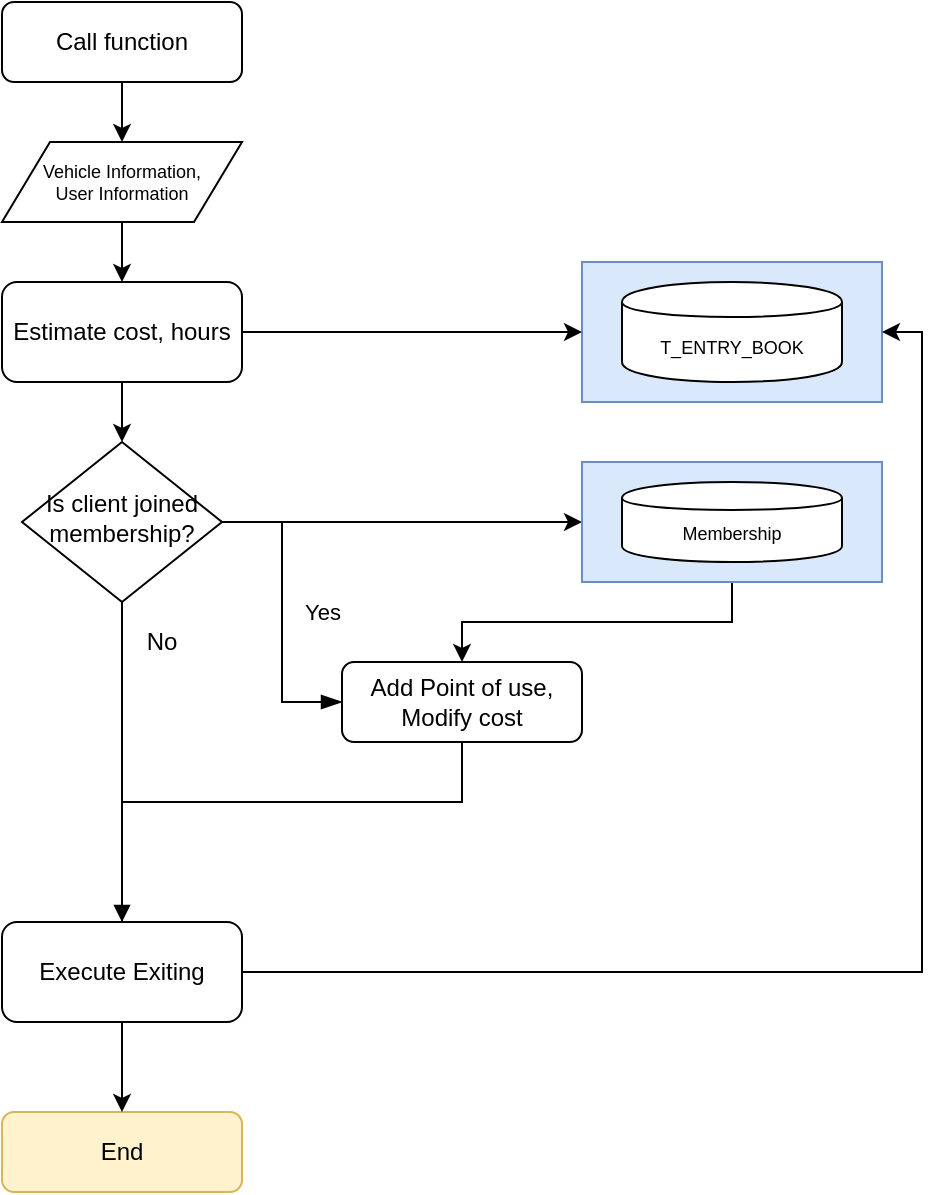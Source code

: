 <mxfile version="13.0.6" type="device"><diagram id="C5RBs43oDa-KdzZeNtuy" name="Page-1"><mxGraphModel dx="942" dy="533" grid="1" gridSize="10" guides="1" tooltips="1" connect="1" arrows="1" fold="1" page="1" pageScale="1" pageWidth="827" pageHeight="1169" background="none" math="0" shadow="0"><root><mxCell id="WIyWlLk6GJQsqaUBKTNV-0"/><mxCell id="WIyWlLk6GJQsqaUBKTNV-1" parent="WIyWlLk6GJQsqaUBKTNV-0"/><mxCell id="TlFpgIuDMG6eckKbifXH-5" value="" style="rounded=0;whiteSpace=wrap;html=1;fontSize=9;fillColor=#dae8fc;strokeColor=#6c8ebf;" vertex="1" parent="WIyWlLk6GJQsqaUBKTNV-1"><mxGeometry x="450" y="160" width="150" height="70" as="geometry"/></mxCell><mxCell id="TlFpgIuDMG6eckKbifXH-7" style="edgeStyle=orthogonalEdgeStyle;rounded=0;orthogonalLoop=1;jettySize=auto;html=1;exitX=0.5;exitY=1;exitDx=0;exitDy=0;entryX=0.5;entryY=0;entryDx=0;entryDy=0;" edge="1" parent="WIyWlLk6GJQsqaUBKTNV-1" source="WIyWlLk6GJQsqaUBKTNV-3" target="fdCpZ1pWkz0-kFU7bTp5-11"><mxGeometry relative="1" as="geometry"/></mxCell><mxCell id="WIyWlLk6GJQsqaUBKTNV-3" value="Call function" style="rounded=1;whiteSpace=wrap;html=1;fontSize=12;glass=0;strokeWidth=1;shadow=0;" parent="WIyWlLk6GJQsqaUBKTNV-1" vertex="1"><mxGeometry x="160" y="30" width="120" height="40" as="geometry"/></mxCell><mxCell id="WIyWlLk6GJQsqaUBKTNV-9" value="Yes" style="edgeStyle=orthogonalEdgeStyle;rounded=0;html=1;jettySize=auto;orthogonalLoop=1;fontSize=11;endArrow=blockThin;endFill=1;endSize=8;strokeWidth=1;shadow=0;labelBackgroundColor=none;entryX=0;entryY=0.5;entryDx=0;entryDy=0;exitX=1;exitY=0.5;exitDx=0;exitDy=0;" parent="WIyWlLk6GJQsqaUBKTNV-1" source="WIyWlLk6GJQsqaUBKTNV-10" target="WIyWlLk6GJQsqaUBKTNV-12" edge="1"><mxGeometry y="20" relative="1" as="geometry"><mxPoint as="offset"/><Array as="points"><mxPoint x="300" y="290"/><mxPoint x="300" y="380"/></Array></mxGeometry></mxCell><mxCell id="fdCpZ1pWkz0-kFU7bTp5-16" style="edgeStyle=orthogonalEdgeStyle;rounded=0;orthogonalLoop=1;jettySize=auto;html=1;exitX=1;exitY=0.5;exitDx=0;exitDy=0;entryX=0;entryY=0.5;entryDx=0;entryDy=0;fontSize=9;" parent="WIyWlLk6GJQsqaUBKTNV-1" source="WIyWlLk6GJQsqaUBKTNV-10" target="fdCpZ1pWkz0-kFU7bTp5-13" edge="1"><mxGeometry relative="1" as="geometry"/></mxCell><mxCell id="TlFpgIuDMG6eckKbifXH-18" style="edgeStyle=none;rounded=0;orthogonalLoop=1;jettySize=auto;html=1;exitX=0.5;exitY=1;exitDx=0;exitDy=0;entryX=0.5;entryY=0;entryDx=0;entryDy=0;endFill=1;endArrow=block;" edge="1" parent="WIyWlLk6GJQsqaUBKTNV-1" source="WIyWlLk6GJQsqaUBKTNV-10" target="fdCpZ1pWkz0-kFU7bTp5-20"><mxGeometry relative="1" as="geometry"/></mxCell><mxCell id="WIyWlLk6GJQsqaUBKTNV-10" value="Is client joined membership?" style="rhombus;whiteSpace=wrap;html=1;shadow=0;fontFamily=Helvetica;fontSize=12;align=center;strokeWidth=1;spacing=6;spacingTop=-4;" parent="WIyWlLk6GJQsqaUBKTNV-1" vertex="1"><mxGeometry x="170" y="250" width="100" height="80" as="geometry"/></mxCell><mxCell id="WIyWlLk6GJQsqaUBKTNV-11" value="End" style="rounded=1;whiteSpace=wrap;html=1;fontSize=12;glass=0;strokeWidth=1;shadow=0;fillColor=#fff2cc;strokeColor=#d6b656;" parent="WIyWlLk6GJQsqaUBKTNV-1" vertex="1"><mxGeometry x="160" y="585" width="120" height="40" as="geometry"/></mxCell><mxCell id="fdCpZ1pWkz0-kFU7bTp5-18" style="edgeStyle=orthogonalEdgeStyle;rounded=0;orthogonalLoop=1;jettySize=auto;html=1;exitX=0.5;exitY=1;exitDx=0;exitDy=0;fontSize=9;entryX=0.5;entryY=0;entryDx=0;entryDy=0;" parent="WIyWlLk6GJQsqaUBKTNV-1" source="WIyWlLk6GJQsqaUBKTNV-12" target="WIyWlLk6GJQsqaUBKTNV-11" edge="1"><mxGeometry relative="1" as="geometry"><mxPoint x="220" y="480" as="targetPoint"/><Array as="points"><mxPoint x="390" y="430"/><mxPoint x="220" y="430"/></Array></mxGeometry></mxCell><mxCell id="WIyWlLk6GJQsqaUBKTNV-12" value="Add Point of use,&lt;br&gt;Modify cost" style="rounded=1;whiteSpace=wrap;html=1;fontSize=12;glass=0;strokeWidth=1;shadow=0;" parent="WIyWlLk6GJQsqaUBKTNV-1" vertex="1"><mxGeometry x="330" y="360" width="120" height="40" as="geometry"/></mxCell><mxCell id="TlFpgIuDMG6eckKbifXH-2" style="edgeStyle=orthogonalEdgeStyle;rounded=0;orthogonalLoop=1;jettySize=auto;html=1;exitX=0.5;exitY=1;exitDx=0;exitDy=0;entryX=0.5;entryY=0;entryDx=0;entryDy=0;" edge="1" parent="WIyWlLk6GJQsqaUBKTNV-1" source="fdCpZ1pWkz0-kFU7bTp5-11" target="TlFpgIuDMG6eckKbifXH-1"><mxGeometry relative="1" as="geometry"/></mxCell><mxCell id="fdCpZ1pWkz0-kFU7bTp5-11" value="Vehicle Information,&lt;br&gt;User Information" style="shape=parallelogram;perimeter=parallelogramPerimeter;whiteSpace=wrap;html=1;fontSize=9;" parent="WIyWlLk6GJQsqaUBKTNV-1" vertex="1"><mxGeometry x="160" y="100" width="120" height="40" as="geometry"/></mxCell><mxCell id="fdCpZ1pWkz0-kFU7bTp5-19" style="edgeStyle=orthogonalEdgeStyle;rounded=0;orthogonalLoop=1;jettySize=auto;html=1;exitX=0.5;exitY=1;exitDx=0;exitDy=0;fontSize=9;" parent="WIyWlLk6GJQsqaUBKTNV-1" source="fdCpZ1pWkz0-kFU7bTp5-13" target="WIyWlLk6GJQsqaUBKTNV-12" edge="1"><mxGeometry relative="1" as="geometry"/></mxCell><mxCell id="fdCpZ1pWkz0-kFU7bTp5-13" value="" style="rounded=0;whiteSpace=wrap;html=1;fontSize=9;fillColor=#dae8fc;strokeColor=#6c8ebf;" parent="WIyWlLk6GJQsqaUBKTNV-1" vertex="1"><mxGeometry x="450" y="260" width="150" height="60" as="geometry"/></mxCell><mxCell id="fdCpZ1pWkz0-kFU7bTp5-15" value="Membership" style="shape=cylinder;whiteSpace=wrap;html=1;boundedLbl=1;backgroundOutline=1;fontSize=9;" parent="WIyWlLk6GJQsqaUBKTNV-1" vertex="1"><mxGeometry x="470" y="270" width="110" height="40" as="geometry"/></mxCell><mxCell id="fdCpZ1pWkz0-kFU7bTp5-21" style="edgeStyle=orthogonalEdgeStyle;rounded=0;orthogonalLoop=1;jettySize=auto;html=1;exitX=1;exitY=0.5;exitDx=0;exitDy=0;entryX=1;entryY=0.5;entryDx=0;entryDy=0;fontSize=12;" parent="WIyWlLk6GJQsqaUBKTNV-1" source="fdCpZ1pWkz0-kFU7bTp5-20" target="TlFpgIuDMG6eckKbifXH-5" edge="1"><mxGeometry relative="1" as="geometry"><mxPoint x="630" y="450" as="targetPoint"/></mxGeometry></mxCell><mxCell id="fdCpZ1pWkz0-kFU7bTp5-20" value="Execute Exiting" style="rounded=1;whiteSpace=wrap;html=1;fontSize=12;" parent="WIyWlLk6GJQsqaUBKTNV-1" vertex="1"><mxGeometry x="160" y="490" width="120" height="50" as="geometry"/></mxCell><mxCell id="TlFpgIuDMG6eckKbifXH-3" style="edgeStyle=orthogonalEdgeStyle;rounded=0;orthogonalLoop=1;jettySize=auto;html=1;exitX=0.5;exitY=1;exitDx=0;exitDy=0;entryX=0.5;entryY=0;entryDx=0;entryDy=0;" edge="1" parent="WIyWlLk6GJQsqaUBKTNV-1" source="TlFpgIuDMG6eckKbifXH-1" target="WIyWlLk6GJQsqaUBKTNV-10"><mxGeometry relative="1" as="geometry"/></mxCell><mxCell id="TlFpgIuDMG6eckKbifXH-6" style="edgeStyle=orthogonalEdgeStyle;rounded=0;orthogonalLoop=1;jettySize=auto;html=1;exitX=1;exitY=0.5;exitDx=0;exitDy=0;entryX=0;entryY=0.5;entryDx=0;entryDy=0;" edge="1" parent="WIyWlLk6GJQsqaUBKTNV-1" source="TlFpgIuDMG6eckKbifXH-1" target="TlFpgIuDMG6eckKbifXH-5"><mxGeometry relative="1" as="geometry"/></mxCell><mxCell id="TlFpgIuDMG6eckKbifXH-1" value="Estimate cost, hours" style="rounded=1;whiteSpace=wrap;html=1;fontSize=12;" vertex="1" parent="WIyWlLk6GJQsqaUBKTNV-1"><mxGeometry x="160" y="170" width="120" height="50" as="geometry"/></mxCell><mxCell id="TlFpgIuDMG6eckKbifXH-4" value="T_ENTRY_BOOK" style="shape=cylinder;whiteSpace=wrap;html=1;boundedLbl=1;backgroundOutline=1;fontSize=9;" vertex="1" parent="WIyWlLk6GJQsqaUBKTNV-1"><mxGeometry x="470" y="170" width="110" height="50" as="geometry"/></mxCell><mxCell id="TlFpgIuDMG6eckKbifXH-20" value="No" style="text;html=1;strokeColor=none;fillColor=none;align=center;verticalAlign=middle;whiteSpace=wrap;rounded=0;" vertex="1" parent="WIyWlLk6GJQsqaUBKTNV-1"><mxGeometry x="220" y="340" width="40" height="20" as="geometry"/></mxCell></root></mxGraphModel></diagram></mxfile>